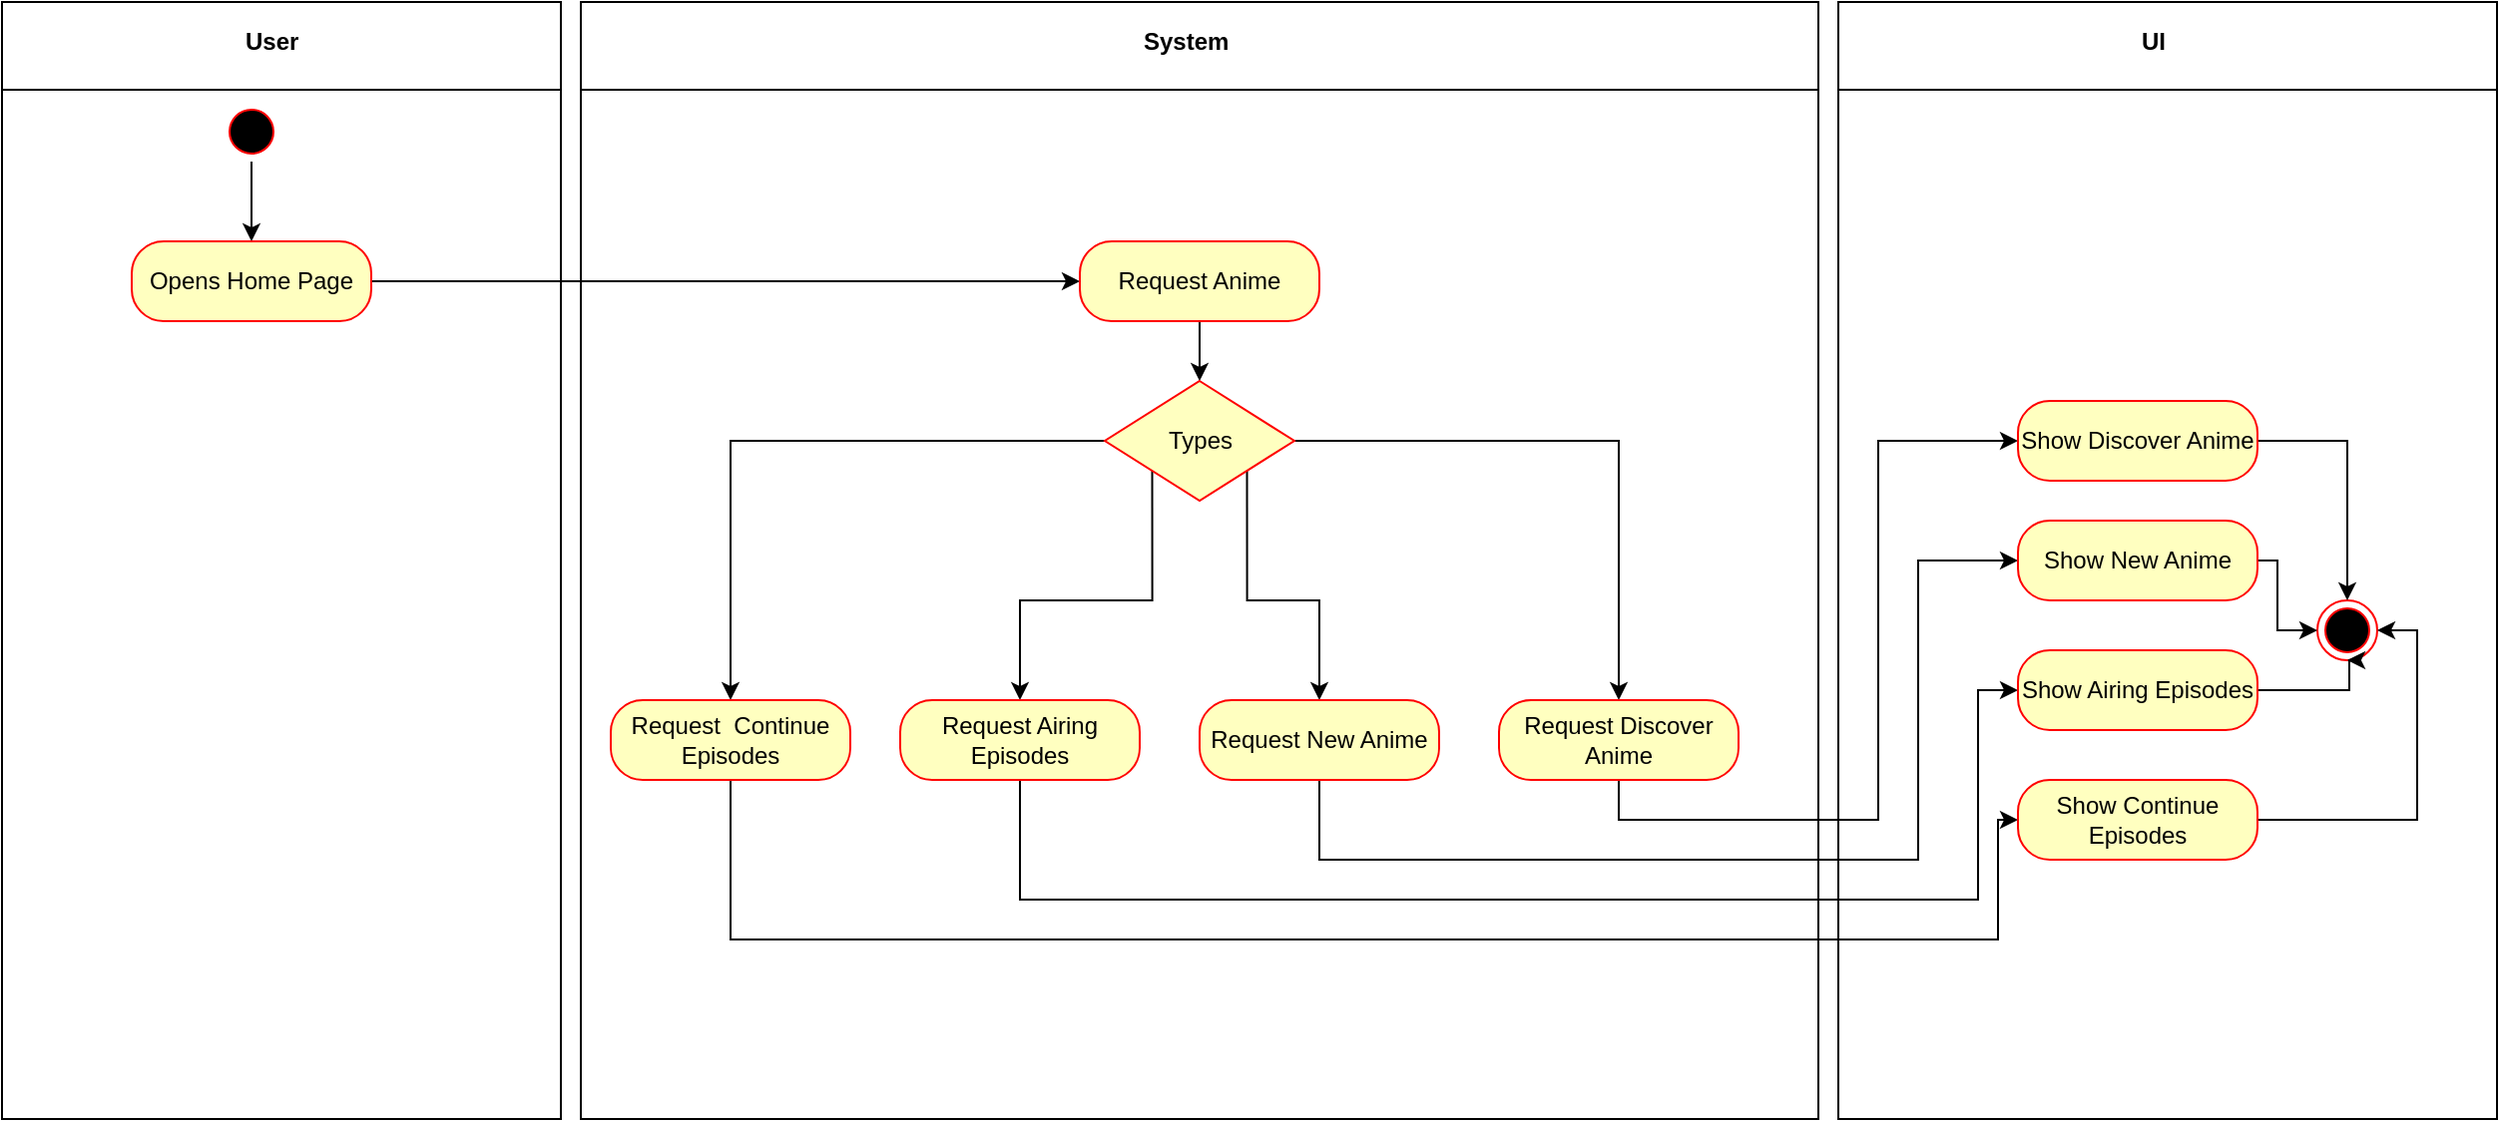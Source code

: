 <mxfile version="12.1.4" type="device" pages="1"><diagram id="ZfzqjiI3UMf1jPp71bGF" name="Page-1"><mxGraphModel dx="1730" dy="958" grid="1" gridSize="10" guides="1" tooltips="1" connect="1" arrows="1" fold="1" page="1" pageScale="1" pageWidth="583" pageHeight="827" math="0" shadow="0"><root><mxCell id="0"/><mxCell id="1" parent="0"/><mxCell id="Qbab9o7QcBTbbZ40InN3-18" value="" style="shape=internalStorage;whiteSpace=wrap;html=1;backgroundOutline=1;dx=0;dy=44;" vertex="1" parent="1"><mxGeometry width="280" height="560" as="geometry"/></mxCell><mxCell id="Qbab9o7QcBTbbZ40InN3-19" value="&lt;b&gt;User&lt;/b&gt;" style="text;html=1;resizable=0;points=[];autosize=1;align=left;verticalAlign=top;spacingTop=-4;" vertex="1" parent="1"><mxGeometry x="120" y="10" width="40" height="20" as="geometry"/></mxCell><mxCell id="Qbab9o7QcBTbbZ40InN3-22" value="" style="shape=internalStorage;whiteSpace=wrap;html=1;backgroundOutline=1;dx=0;dy=44;" vertex="1" parent="1"><mxGeometry x="290" width="620" height="560" as="geometry"/></mxCell><mxCell id="Qbab9o7QcBTbbZ40InN3-24" value="" style="shape=internalStorage;whiteSpace=wrap;html=1;backgroundOutline=1;dx=0;dy=44;" vertex="1" parent="1"><mxGeometry x="920" width="330" height="560" as="geometry"/></mxCell><mxCell id="Qbab9o7QcBTbbZ40InN3-25" value="&lt;b&gt;System&lt;/b&gt;" style="text;html=1;resizable=0;points=[];autosize=1;align=left;verticalAlign=top;spacingTop=-4;" vertex="1" parent="1"><mxGeometry x="570" y="10" width="60" height="20" as="geometry"/></mxCell><mxCell id="Qbab9o7QcBTbbZ40InN3-67" style="edgeStyle=orthogonalEdgeStyle;rounded=0;orthogonalLoop=1;jettySize=auto;html=1;exitX=0.5;exitY=1;exitDx=0;exitDy=0;entryX=0.5;entryY=0;entryDx=0;entryDy=0;" edge="1" parent="1" source="Qbab9o7QcBTbbZ40InN3-26" target="Qbab9o7QcBTbbZ40InN3-63"><mxGeometry relative="1" as="geometry"/></mxCell><mxCell id="Qbab9o7QcBTbbZ40InN3-26" value="" style="ellipse;html=1;shape=startState;fillColor=#000000;strokeColor=#ff0000;" vertex="1" parent="1"><mxGeometry x="110" y="50" width="30" height="30" as="geometry"/></mxCell><mxCell id="Qbab9o7QcBTbbZ40InN3-27" value="" style="ellipse;html=1;shape=endState;fillColor=#000000;strokeColor=#ff0000;" vertex="1" parent="1"><mxGeometry x="1160" y="300" width="30" height="30" as="geometry"/></mxCell><mxCell id="Qbab9o7QcBTbbZ40InN3-38" style="edgeStyle=orthogonalEdgeStyle;rounded=0;orthogonalLoop=1;jettySize=auto;html=1;exitX=1;exitY=0;exitDx=0;exitDy=0;entryX=0;entryY=0.5;entryDx=0;entryDy=0;" edge="1" parent="1" source="Qbab9o7QcBTbbZ40InN3-30"><mxGeometry relative="1" as="geometry"><mxPoint x="360" y="70" as="targetPoint"/></mxGeometry></mxCell><mxCell id="Qbab9o7QcBTbbZ40InN3-44" style="edgeStyle=orthogonalEdgeStyle;rounded=0;orthogonalLoop=1;jettySize=auto;html=1;exitX=1;exitY=0.5;exitDx=0;exitDy=0;entryX=0;entryY=0.5;entryDx=0;entryDy=0;" edge="1" parent="1" source="Qbab9o7QcBTbbZ40InN3-30"><mxGeometry relative="1" as="geometry"><mxPoint x="370" y="370" as="targetPoint"/></mxGeometry></mxCell><mxCell id="Qbab9o7QcBTbbZ40InN3-62" style="edgeStyle=orthogonalEdgeStyle;rounded=0;orthogonalLoop=1;jettySize=auto;html=1;exitX=1;exitY=1;exitDx=0;exitDy=0;entryX=0;entryY=0.5;entryDx=0;entryDy=0;" edge="1" parent="1" source="Qbab9o7QcBTbbZ40InN3-30"><mxGeometry relative="1" as="geometry"><mxPoint x="360" y="190" as="targetPoint"/><Array as="points"><mxPoint x="190" y="145"/><mxPoint x="190" y="190"/></Array></mxGeometry></mxCell><mxCell id="Qbab9o7QcBTbbZ40InN3-40" style="edgeStyle=orthogonalEdgeStyle;rounded=0;orthogonalLoop=1;jettySize=auto;html=1;exitX=1;exitY=0.5;exitDx=0;exitDy=0;entryX=0;entryY=0.5;entryDx=0;entryDy=0;" edge="1" parent="1" target="Qbab9o7QcBTbbZ40InN3-39"><mxGeometry relative="1" as="geometry"><mxPoint x="480" y="70" as="sourcePoint"/></mxGeometry></mxCell><mxCell id="Qbab9o7QcBTbbZ40InN3-42" style="edgeStyle=orthogonalEdgeStyle;rounded=0;orthogonalLoop=1;jettySize=auto;html=1;exitX=0.5;exitY=1;exitDx=0;exitDy=0;entryX=1;entryY=0.5;entryDx=0;entryDy=0;" edge="1" parent="1" source="Qbab9o7QcBTbbZ40InN3-39"><mxGeometry relative="1" as="geometry"><mxPoint x="480" y="130" as="targetPoint"/></mxGeometry></mxCell><mxCell id="Qbab9o7QcBTbbZ40InN3-50" style="edgeStyle=orthogonalEdgeStyle;rounded=0;orthogonalLoop=1;jettySize=auto;html=1;exitX=1;exitY=0.5;exitDx=0;exitDy=0;entryX=0;entryY=0.5;entryDx=0;entryDy=0;" edge="1" parent="1" source="Qbab9o7QcBTbbZ40InN3-43"><mxGeometry relative="1" as="geometry"><mxPoint x="665" y="370" as="targetPoint"/></mxGeometry></mxCell><mxCell id="Qbab9o7QcBTbbZ40InN3-45" style="edgeStyle=orthogonalEdgeStyle;rounded=0;orthogonalLoop=1;jettySize=auto;html=1;exitX=0.5;exitY=1;exitDx=0;exitDy=0;entryX=1;entryY=0.5;entryDx=0;entryDy=0;" edge="1" parent="1" target="Qbab9o7QcBTbbZ40InN3-47"><mxGeometry relative="1" as="geometry"><mxPoint x="725" y="390" as="sourcePoint"/></mxGeometry></mxCell><mxCell id="Qbab9o7QcBTbbZ40InN3-56" style="edgeStyle=orthogonalEdgeStyle;rounded=0;orthogonalLoop=1;jettySize=auto;html=1;exitX=1;exitY=0.5;exitDx=0;exitDy=0;entryX=0;entryY=0.5;entryDx=0;entryDy=0;" edge="1" parent="1" source="Qbab9o7QcBTbbZ40InN3-57"><mxGeometry relative="1" as="geometry"><mxPoint x="655" y="190" as="targetPoint"/></mxGeometry></mxCell><mxCell id="Qbab9o7QcBTbbZ40InN3-58" style="edgeStyle=orthogonalEdgeStyle;rounded=0;orthogonalLoop=1;jettySize=auto;html=1;exitX=0.5;exitY=1;exitDx=0;exitDy=0;entryX=1;entryY=0.5;entryDx=0;entryDy=0;" edge="1" parent="1" target="Qbab9o7QcBTbbZ40InN3-60"><mxGeometry relative="1" as="geometry"><mxPoint x="715" y="210" as="sourcePoint"/></mxGeometry></mxCell><mxCell id="Qbab9o7QcBTbbZ40InN3-69" value="" style="edgeStyle=orthogonalEdgeStyle;rounded=0;orthogonalLoop=1;jettySize=auto;html=1;" edge="1" parent="1" source="Qbab9o7QcBTbbZ40InN3-63" target="Qbab9o7QcBTbbZ40InN3-68"><mxGeometry relative="1" as="geometry"/></mxCell><mxCell id="Qbab9o7QcBTbbZ40InN3-63" value="Opens Home Page" style="rounded=1;whiteSpace=wrap;html=1;arcSize=40;fontColor=#000000;fillColor=#ffffc0;strokeColor=#ff0000;" vertex="1" parent="1"><mxGeometry x="65" y="120" width="120" height="40" as="geometry"/></mxCell><mxCell id="Qbab9o7QcBTbbZ40InN3-78" style="edgeStyle=orthogonalEdgeStyle;rounded=0;orthogonalLoop=1;jettySize=auto;html=1;exitX=0.5;exitY=1;exitDx=0;exitDy=0;entryX=0.5;entryY=0;entryDx=0;entryDy=0;" edge="1" parent="1" source="Qbab9o7QcBTbbZ40InN3-68" target="Qbab9o7QcBTbbZ40InN3-73"><mxGeometry relative="1" as="geometry"/></mxCell><mxCell id="Qbab9o7QcBTbbZ40InN3-68" value="Request Anime" style="rounded=1;whiteSpace=wrap;html=1;arcSize=40;fontColor=#000000;fillColor=#ffffc0;strokeColor=#ff0000;" vertex="1" parent="1"><mxGeometry x="540" y="120" width="120" height="40" as="geometry"/></mxCell><mxCell id="Qbab9o7QcBTbbZ40InN3-70" value="&lt;b&gt;UI&lt;/b&gt;" style="text;html=1;resizable=0;points=[];autosize=1;align=left;verticalAlign=top;spacingTop=-4;" vertex="1" parent="1"><mxGeometry x="1070" y="10" width="30" height="20" as="geometry"/></mxCell><mxCell id="Qbab9o7QcBTbbZ40InN3-86" style="edgeStyle=orthogonalEdgeStyle;rounded=0;orthogonalLoop=1;jettySize=auto;html=1;exitX=0;exitY=0.5;exitDx=0;exitDy=0;entryX=0.5;entryY=0;entryDx=0;entryDy=0;" edge="1" parent="1" source="Qbab9o7QcBTbbZ40InN3-73" target="Qbab9o7QcBTbbZ40InN3-83"><mxGeometry relative="1" as="geometry"/></mxCell><mxCell id="Qbab9o7QcBTbbZ40InN3-87" style="edgeStyle=orthogonalEdgeStyle;rounded=0;orthogonalLoop=1;jettySize=auto;html=1;exitX=1;exitY=0.5;exitDx=0;exitDy=0;entryX=0.5;entryY=0;entryDx=0;entryDy=0;" edge="1" parent="1" source="Qbab9o7QcBTbbZ40InN3-73" target="Qbab9o7QcBTbbZ40InN3-82"><mxGeometry relative="1" as="geometry"/></mxCell><mxCell id="Qbab9o7QcBTbbZ40InN3-88" style="edgeStyle=orthogonalEdgeStyle;rounded=0;orthogonalLoop=1;jettySize=auto;html=1;exitX=0;exitY=1;exitDx=0;exitDy=0;entryX=0.5;entryY=0;entryDx=0;entryDy=0;" edge="1" parent="1" source="Qbab9o7QcBTbbZ40InN3-73" target="Qbab9o7QcBTbbZ40InN3-79"><mxGeometry relative="1" as="geometry"/></mxCell><mxCell id="Qbab9o7QcBTbbZ40InN3-89" style="edgeStyle=orthogonalEdgeStyle;rounded=0;orthogonalLoop=1;jettySize=auto;html=1;exitX=1;exitY=1;exitDx=0;exitDy=0;entryX=0.5;entryY=0;entryDx=0;entryDy=0;" edge="1" parent="1" source="Qbab9o7QcBTbbZ40InN3-73" target="Qbab9o7QcBTbbZ40InN3-81"><mxGeometry relative="1" as="geometry"/></mxCell><mxCell id="Qbab9o7QcBTbbZ40InN3-73" value="Types" style="rhombus;whiteSpace=wrap;html=1;fillColor=#ffffc0;strokeColor=#ff0000;" vertex="1" parent="1"><mxGeometry x="552.5" y="190" width="95" height="60" as="geometry"/></mxCell><mxCell id="Qbab9o7QcBTbbZ40InN3-108" style="edgeStyle=orthogonalEdgeStyle;rounded=0;orthogonalLoop=1;jettySize=auto;html=1;exitX=0.5;exitY=1;exitDx=0;exitDy=0;entryX=0;entryY=0.5;entryDx=0;entryDy=0;" edge="1" parent="1" source="Qbab9o7QcBTbbZ40InN3-79" target="Qbab9o7QcBTbbZ40InN3-91"><mxGeometry relative="1" as="geometry"><mxPoint x="1170" y="345" as="targetPoint"/><Array as="points"><mxPoint x="510" y="450"/><mxPoint x="990" y="450"/><mxPoint x="990" y="345"/></Array></mxGeometry></mxCell><mxCell id="Qbab9o7QcBTbbZ40InN3-79" value="Request Airing Episodes" style="rounded=1;whiteSpace=wrap;html=1;arcSize=40;fontColor=#000000;fillColor=#ffffc0;strokeColor=#ff0000;" vertex="1" parent="1"><mxGeometry x="450" y="350" width="120" height="40" as="geometry"/></mxCell><mxCell id="Qbab9o7QcBTbbZ40InN3-103" value="" style="edgeStyle=orthogonalEdgeStyle;rounded=0;orthogonalLoop=1;jettySize=auto;html=1;entryX=0;entryY=0.5;entryDx=0;entryDy=0;" edge="1" parent="1" source="Qbab9o7QcBTbbZ40InN3-81" target="Qbab9o7QcBTbbZ40InN3-92"><mxGeometry relative="1" as="geometry"><mxPoint x="1000" y="300" as="targetPoint"/><Array as="points"><mxPoint x="660" y="430"/><mxPoint x="960" y="430"/><mxPoint x="960" y="280"/></Array></mxGeometry></mxCell><mxCell id="Qbab9o7QcBTbbZ40InN3-81" value="Request New Anime" style="rounded=1;whiteSpace=wrap;html=1;arcSize=40;fontColor=#000000;fillColor=#ffffc0;strokeColor=#ff0000;" vertex="1" parent="1"><mxGeometry x="600" y="350" width="120" height="40" as="geometry"/></mxCell><mxCell id="Qbab9o7QcBTbbZ40InN3-99" style="edgeStyle=orthogonalEdgeStyle;rounded=0;orthogonalLoop=1;jettySize=auto;html=1;exitX=0.5;exitY=1;exitDx=0;exitDy=0;entryX=0;entryY=0.5;entryDx=0;entryDy=0;" edge="1" parent="1" source="Qbab9o7QcBTbbZ40InN3-82" target="Qbab9o7QcBTbbZ40InN3-93"><mxGeometry relative="1" as="geometry"/></mxCell><mxCell id="Qbab9o7QcBTbbZ40InN3-82" value="Request Discover Anime" style="rounded=1;whiteSpace=wrap;html=1;arcSize=40;fontColor=#000000;fillColor=#ffffc0;strokeColor=#ff0000;" vertex="1" parent="1"><mxGeometry x="750" y="350" width="120" height="40" as="geometry"/></mxCell><mxCell id="Qbab9o7QcBTbbZ40InN3-109" style="edgeStyle=orthogonalEdgeStyle;rounded=0;orthogonalLoop=1;jettySize=auto;html=1;exitX=0.5;exitY=1;exitDx=0;exitDy=0;entryX=0;entryY=0.5;entryDx=0;entryDy=0;" edge="1" parent="1" source="Qbab9o7QcBTbbZ40InN3-83" target="Qbab9o7QcBTbbZ40InN3-90"><mxGeometry relative="1" as="geometry"><Array as="points"><mxPoint x="365" y="470"/><mxPoint x="1000" y="470"/><mxPoint x="1000" y="410"/></Array></mxGeometry></mxCell><mxCell id="Qbab9o7QcBTbbZ40InN3-83" value="Request&amp;nbsp; Continue Episodes" style="rounded=1;whiteSpace=wrap;html=1;arcSize=40;fontColor=#000000;fillColor=#ffffc0;strokeColor=#ff0000;" vertex="1" parent="1"><mxGeometry x="305" y="350" width="120" height="40" as="geometry"/></mxCell><mxCell id="Qbab9o7QcBTbbZ40InN3-132" style="edgeStyle=orthogonalEdgeStyle;rounded=0;orthogonalLoop=1;jettySize=auto;html=1;exitX=1;exitY=0.5;exitDx=0;exitDy=0;entryX=1;entryY=0.5;entryDx=0;entryDy=0;" edge="1" parent="1" source="Qbab9o7QcBTbbZ40InN3-90" target="Qbab9o7QcBTbbZ40InN3-27"><mxGeometry relative="1" as="geometry"/></mxCell><mxCell id="Qbab9o7QcBTbbZ40InN3-90" value="Show Continue Episodes" style="rounded=1;whiteSpace=wrap;html=1;arcSize=40;fontColor=#000000;fillColor=#ffffc0;strokeColor=#ff0000;" vertex="1" parent="1"><mxGeometry x="1010" y="390" width="120" height="40" as="geometry"/></mxCell><mxCell id="Qbab9o7QcBTbbZ40InN3-130" style="edgeStyle=orthogonalEdgeStyle;rounded=0;orthogonalLoop=1;jettySize=auto;html=1;exitX=1;exitY=0.5;exitDx=0;exitDy=0;entryX=0.5;entryY=1;entryDx=0;entryDy=0;" edge="1" parent="1" source="Qbab9o7QcBTbbZ40InN3-91" target="Qbab9o7QcBTbbZ40InN3-27"><mxGeometry relative="1" as="geometry"><Array as="points"><mxPoint x="1176" y="345"/></Array></mxGeometry></mxCell><mxCell id="Qbab9o7QcBTbbZ40InN3-91" value="Show Airing Episodes" style="rounded=1;whiteSpace=wrap;html=1;arcSize=40;fontColor=#000000;fillColor=#ffffc0;strokeColor=#ff0000;" vertex="1" parent="1"><mxGeometry x="1010" y="325" width="120" height="40" as="geometry"/></mxCell><mxCell id="Qbab9o7QcBTbbZ40InN3-131" style="edgeStyle=orthogonalEdgeStyle;rounded=0;orthogonalLoop=1;jettySize=auto;html=1;exitX=1;exitY=0.5;exitDx=0;exitDy=0;entryX=0;entryY=0.5;entryDx=0;entryDy=0;" edge="1" parent="1" source="Qbab9o7QcBTbbZ40InN3-92" target="Qbab9o7QcBTbbZ40InN3-27"><mxGeometry relative="1" as="geometry"><Array as="points"><mxPoint x="1140" y="280"/><mxPoint x="1140" y="315"/></Array></mxGeometry></mxCell><mxCell id="Qbab9o7QcBTbbZ40InN3-92" value="Show New Anime" style="rounded=1;whiteSpace=wrap;html=1;arcSize=40;fontColor=#000000;fillColor=#ffffc0;strokeColor=#ff0000;" vertex="1" parent="1"><mxGeometry x="1010" y="260" width="120" height="40" as="geometry"/></mxCell><mxCell id="Qbab9o7QcBTbbZ40InN3-129" style="edgeStyle=orthogonalEdgeStyle;rounded=0;orthogonalLoop=1;jettySize=auto;html=1;exitX=1;exitY=0.5;exitDx=0;exitDy=0;entryX=0.5;entryY=0;entryDx=0;entryDy=0;" edge="1" parent="1" source="Qbab9o7QcBTbbZ40InN3-93" target="Qbab9o7QcBTbbZ40InN3-27"><mxGeometry relative="1" as="geometry"/></mxCell><mxCell id="Qbab9o7QcBTbbZ40InN3-93" value="Show Discover Anime" style="rounded=1;whiteSpace=wrap;html=1;arcSize=40;fontColor=#000000;fillColor=#ffffc0;strokeColor=#ff0000;" vertex="1" parent="1"><mxGeometry x="1010" y="200" width="120" height="40" as="geometry"/></mxCell></root></mxGraphModel></diagram></mxfile>